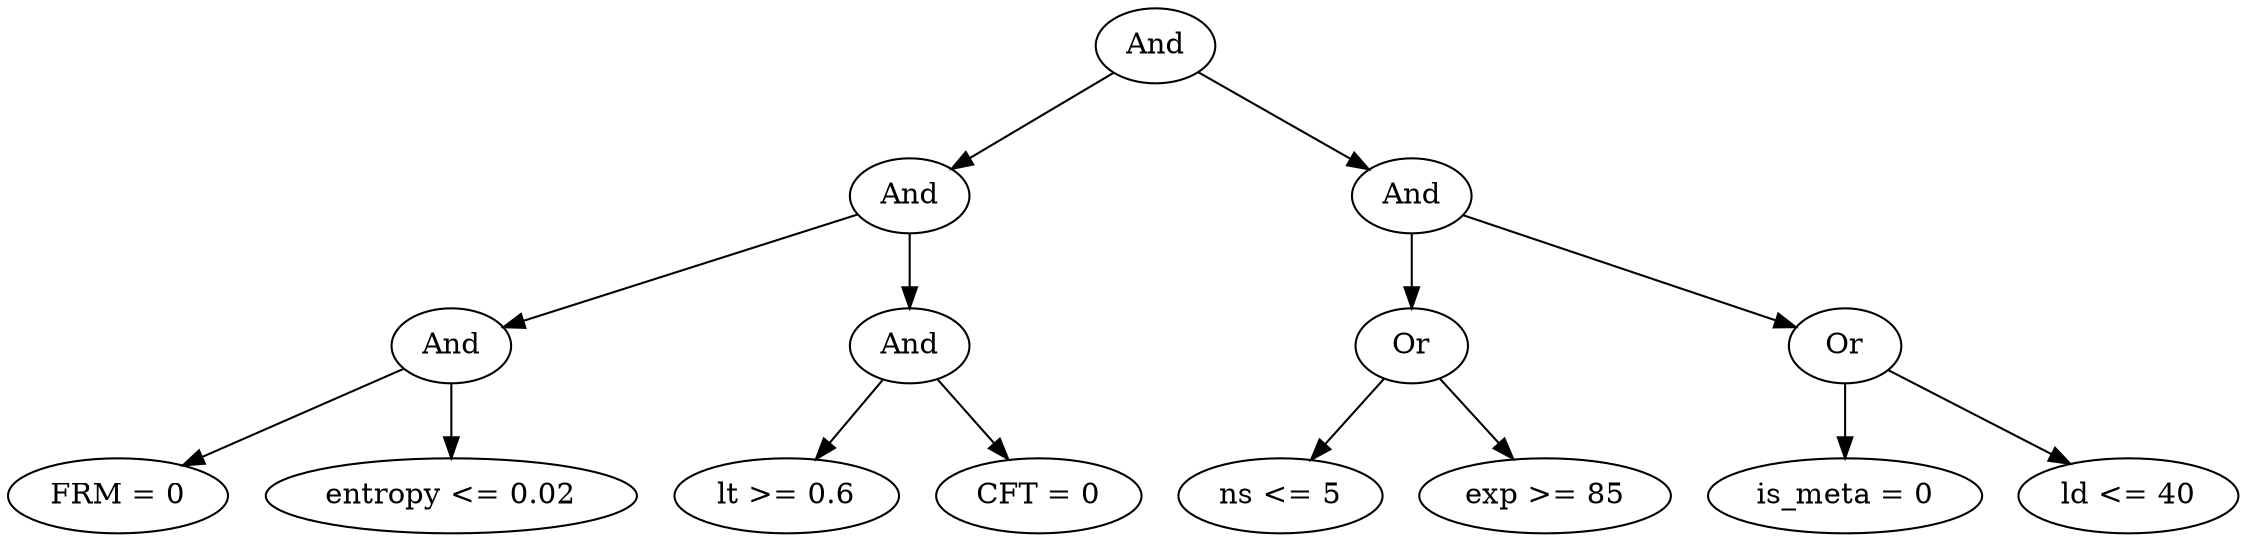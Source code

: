 digraph G {
	graph [bb="0,0,890.09,252",
		dpi=78
	];
	node [label="\N"];
	1	 [height=0.5,
		label=And,
		pos="458.85,234",
		width=0.75];
	2	 [height=0.5,
		label=And,
		pos="357.85,162",
		width=0.75];
	1 -> 2	 [pos="e,376.09,175.64 440.79,220.49 425.09,209.6 402.13,193.69 384.35,181.37"];
	3	 [height=0.5,
		label=And,
		pos="561.85,162",
		width=0.75];
	1 -> 3	 [pos="e,543.59,175.41 477.26,220.49 493.37,209.54 516.98,193.49 535.16,181.14"];
	4	 [height=0.5,
		label=And,
		pos="176.85,90",
		width=0.75];
	2 -> 4	 [pos="e,199.58,99.794 334.92,152.13 303.1,139.83 245.37,117.5 209.18,103.51"];
	5	 [height=0.5,
		label=And,
		pos="357.85,90",
		width=0.75];
	2 -> 5	 [pos="e,357.85,108.1 357.85,143.7 357.85,135.98 357.85,126.71 357.85,118.11"];
	8	 [height=0.5,
		label="FRM = 0",
		pos="44.846,18",
		width=1.2457];
	4 -> 8	 [pos="e,70.767,32.746 156.22,78.063 135.77,67.22 104.07,50.406 79.706,37.486"];
	9	 [height=0.5,
		label="entropy <= 0.02",
		pos="176.85,18",
		width=1.9318];
	4 -> 9	 [pos="e,176.85,36.104 176.85,71.697 176.85,63.983 176.85,54.712 176.85,46.112"];
	10	 [height=0.5,
		label="lt >= 0.6",
		pos="306.85,18",
		width=1.1735];
	5 -> 10	 [pos="e,318.84,35.467 346.53,73.465 340.17,64.742 332.09,53.654 324.89,43.762"];
	11	 [height=0.5,
		label="CFT = 0",
		pos="409.85,18",
		width=1.1916];
	5 -> 11	 [pos="e,397.61,35.467 369.39,73.465 375.87,64.742 384.1,53.654 391.45,43.762"];
	6	 [height=0.5,
		label=Or,
		pos="561.85,90",
		width=0.75];
	3 -> 6	 [pos="e,561.85,108.1 561.85,143.7 561.85,135.98 561.85,126.71 561.85,118.11"];
	7	 [height=0.5,
		label=Or,
		pos="733.85,90",
		width=0.75];
	3 -> 7	 [pos="e,711.35,100.15 584.33,151.85 614.33,139.64 667.64,117.95 701.83,104.03"];
	12	 [height=0.5,
		label="ns <= 5",
		pos="509.85,18",
		width=1.0832];
	6 -> 12	 [pos="e,522.08,35.467 550.31,73.465 543.83,64.742 535.59,53.654 528.24,43.762"];
	13	 [height=0.5,
		label="exp >= 85",
		pos="614.85,18",
		width=1.336];
	6 -> 13	 [pos="e,602.38,35.467 573.61,73.465 580.28,64.654 588.78,53.43 596.32,43.463"];
	14	 [height=0.5,
		label="is_meta = 0",
		pos="733.85,18",
		width=1.4804];
	7 -> 14	 [pos="e,733.85,36.104 733.85,71.697 733.85,63.983 733.85,54.712 733.85,46.112"];
	15	 [height=0.5,
		label="ld <= 40",
		pos="847.85,18",
		width=1.1735];
	7 -> 15	 [pos="e,824.87,33.108 753.18,77.125 770.45,66.524 796.06,50.8 816.29,38.378"];
}
